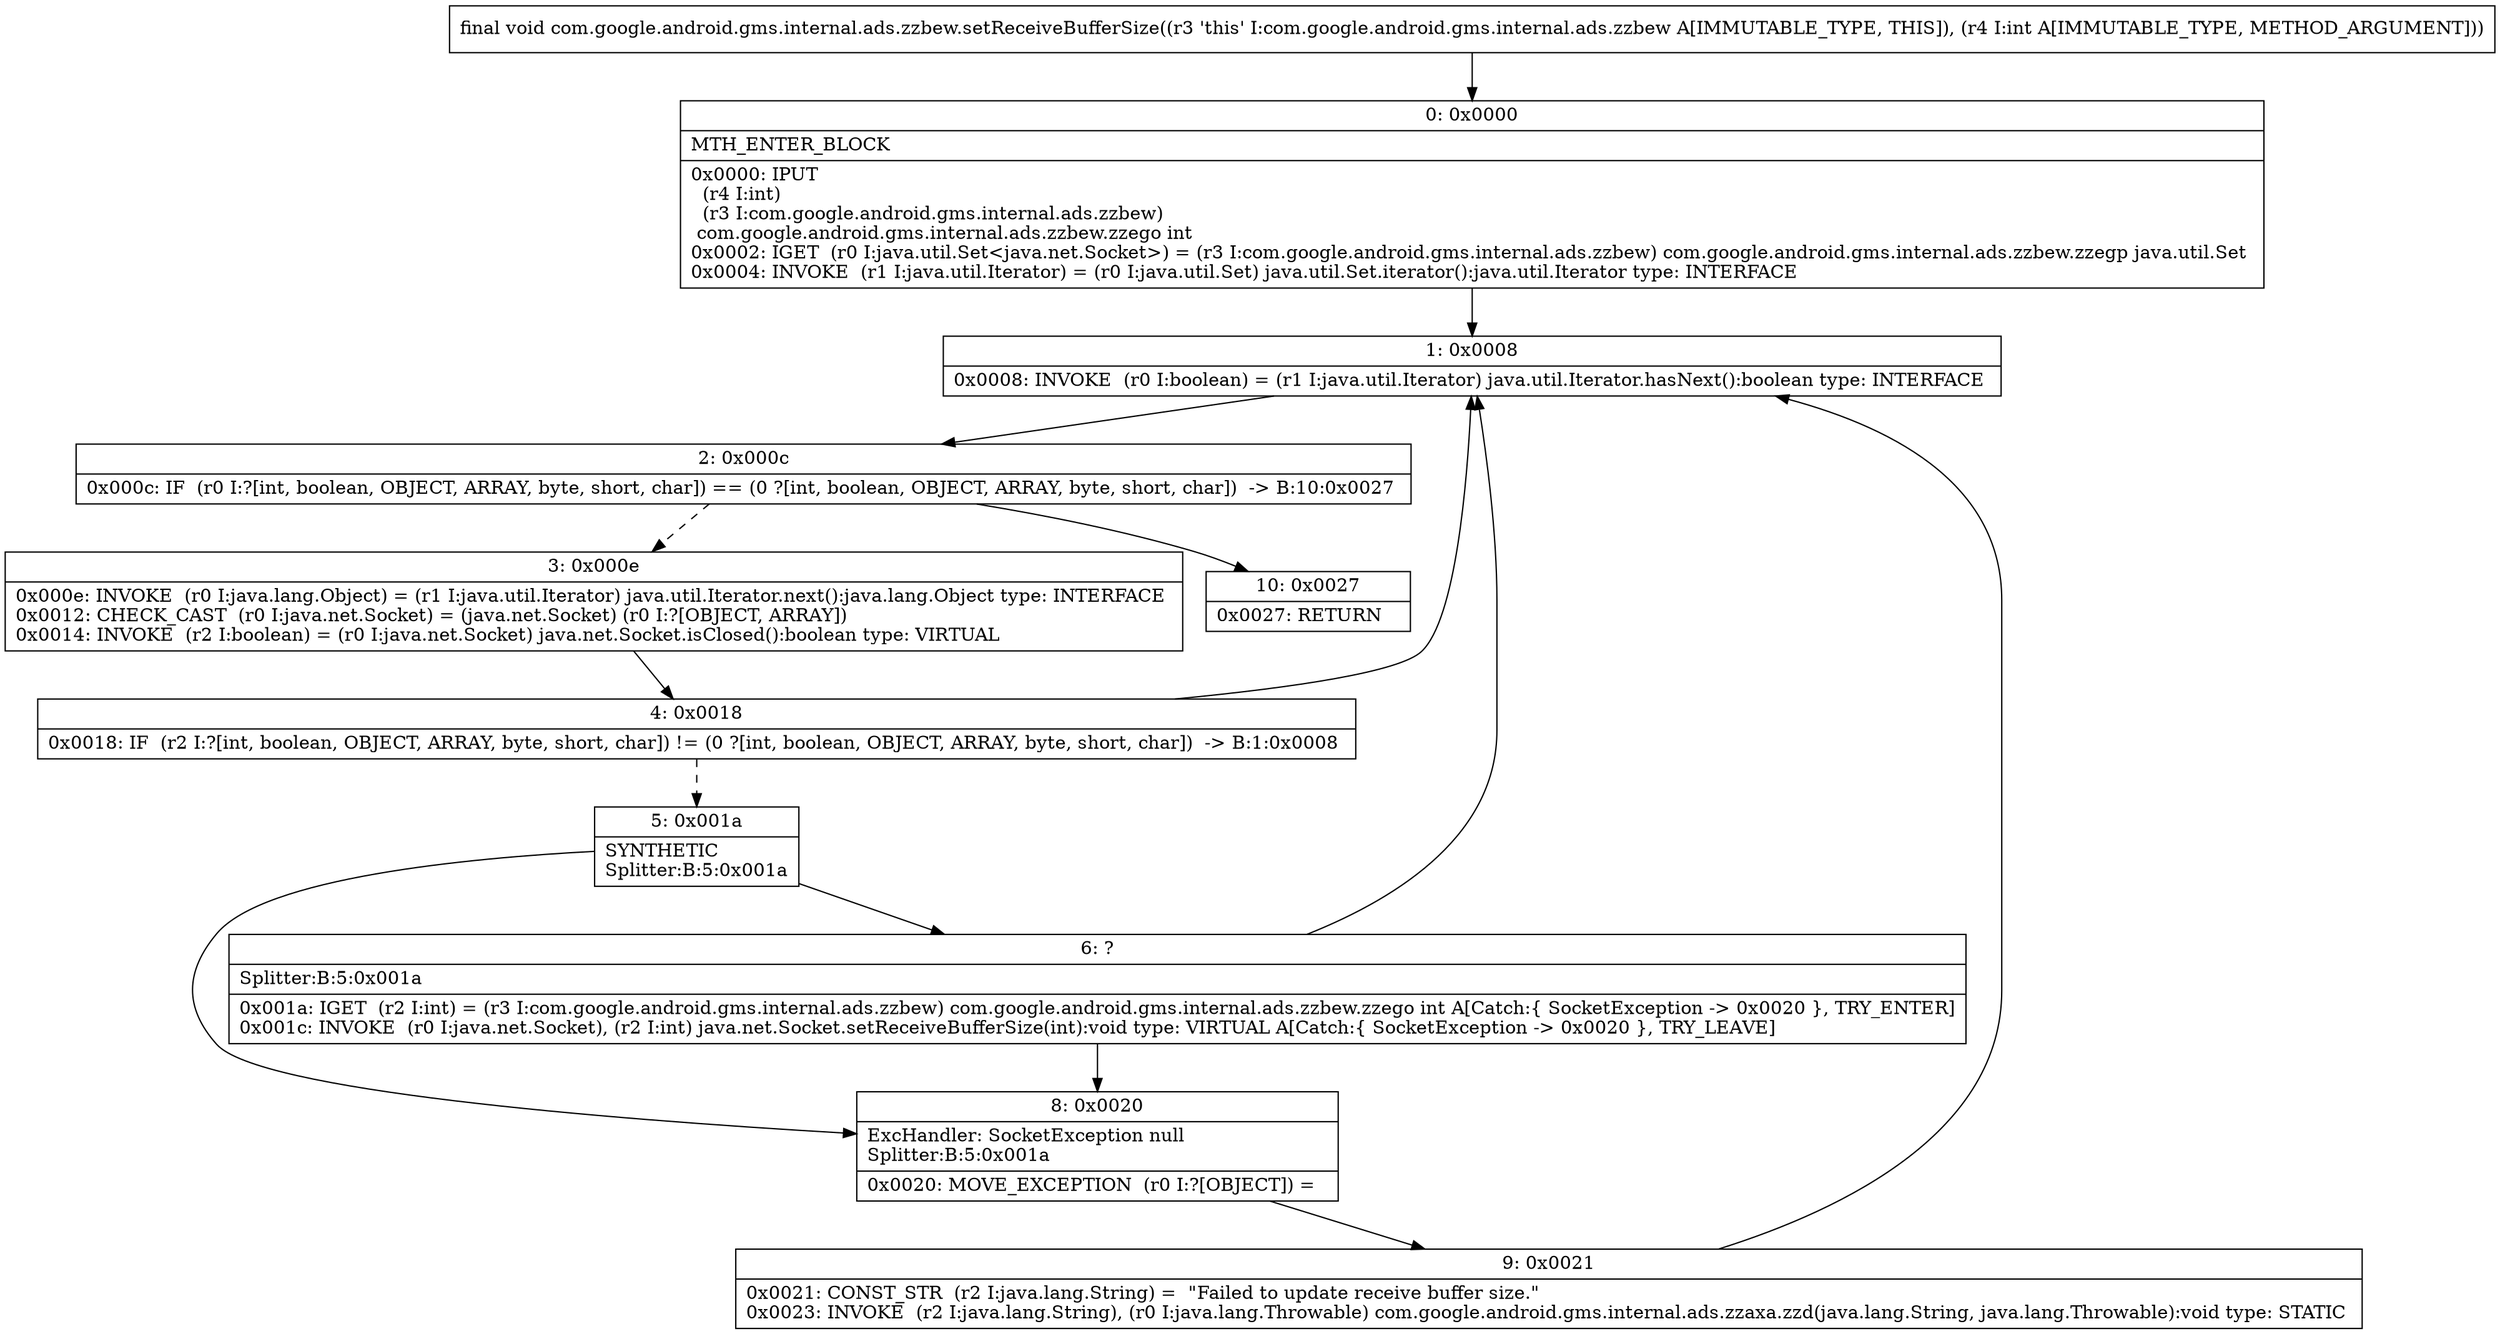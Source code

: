 digraph "CFG forcom.google.android.gms.internal.ads.zzbew.setReceiveBufferSize(I)V" {
Node_0 [shape=record,label="{0\:\ 0x0000|MTH_ENTER_BLOCK\l|0x0000: IPUT  \l  (r4 I:int)\l  (r3 I:com.google.android.gms.internal.ads.zzbew)\l com.google.android.gms.internal.ads.zzbew.zzego int \l0x0002: IGET  (r0 I:java.util.Set\<java.net.Socket\>) = (r3 I:com.google.android.gms.internal.ads.zzbew) com.google.android.gms.internal.ads.zzbew.zzegp java.util.Set \l0x0004: INVOKE  (r1 I:java.util.Iterator) = (r0 I:java.util.Set) java.util.Set.iterator():java.util.Iterator type: INTERFACE \l}"];
Node_1 [shape=record,label="{1\:\ 0x0008|0x0008: INVOKE  (r0 I:boolean) = (r1 I:java.util.Iterator) java.util.Iterator.hasNext():boolean type: INTERFACE \l}"];
Node_2 [shape=record,label="{2\:\ 0x000c|0x000c: IF  (r0 I:?[int, boolean, OBJECT, ARRAY, byte, short, char]) == (0 ?[int, boolean, OBJECT, ARRAY, byte, short, char])  \-\> B:10:0x0027 \l}"];
Node_3 [shape=record,label="{3\:\ 0x000e|0x000e: INVOKE  (r0 I:java.lang.Object) = (r1 I:java.util.Iterator) java.util.Iterator.next():java.lang.Object type: INTERFACE \l0x0012: CHECK_CAST  (r0 I:java.net.Socket) = (java.net.Socket) (r0 I:?[OBJECT, ARRAY]) \l0x0014: INVOKE  (r2 I:boolean) = (r0 I:java.net.Socket) java.net.Socket.isClosed():boolean type: VIRTUAL \l}"];
Node_4 [shape=record,label="{4\:\ 0x0018|0x0018: IF  (r2 I:?[int, boolean, OBJECT, ARRAY, byte, short, char]) != (0 ?[int, boolean, OBJECT, ARRAY, byte, short, char])  \-\> B:1:0x0008 \l}"];
Node_5 [shape=record,label="{5\:\ 0x001a|SYNTHETIC\lSplitter:B:5:0x001a\l}"];
Node_6 [shape=record,label="{6\:\ ?|Splitter:B:5:0x001a\l|0x001a: IGET  (r2 I:int) = (r3 I:com.google.android.gms.internal.ads.zzbew) com.google.android.gms.internal.ads.zzbew.zzego int A[Catch:\{ SocketException \-\> 0x0020 \}, TRY_ENTER]\l0x001c: INVOKE  (r0 I:java.net.Socket), (r2 I:int) java.net.Socket.setReceiveBufferSize(int):void type: VIRTUAL A[Catch:\{ SocketException \-\> 0x0020 \}, TRY_LEAVE]\l}"];
Node_8 [shape=record,label="{8\:\ 0x0020|ExcHandler: SocketException null\lSplitter:B:5:0x001a\l|0x0020: MOVE_EXCEPTION  (r0 I:?[OBJECT]) =  \l}"];
Node_9 [shape=record,label="{9\:\ 0x0021|0x0021: CONST_STR  (r2 I:java.lang.String) =  \"Failed to update receive buffer size.\" \l0x0023: INVOKE  (r2 I:java.lang.String), (r0 I:java.lang.Throwable) com.google.android.gms.internal.ads.zzaxa.zzd(java.lang.String, java.lang.Throwable):void type: STATIC \l}"];
Node_10 [shape=record,label="{10\:\ 0x0027|0x0027: RETURN   \l}"];
MethodNode[shape=record,label="{final void com.google.android.gms.internal.ads.zzbew.setReceiveBufferSize((r3 'this' I:com.google.android.gms.internal.ads.zzbew A[IMMUTABLE_TYPE, THIS]), (r4 I:int A[IMMUTABLE_TYPE, METHOD_ARGUMENT])) }"];
MethodNode -> Node_0;
Node_0 -> Node_1;
Node_1 -> Node_2;
Node_2 -> Node_3[style=dashed];
Node_2 -> Node_10;
Node_3 -> Node_4;
Node_4 -> Node_1;
Node_4 -> Node_5[style=dashed];
Node_5 -> Node_6;
Node_5 -> Node_8;
Node_6 -> Node_8;
Node_6 -> Node_1;
Node_8 -> Node_9;
Node_9 -> Node_1;
}

